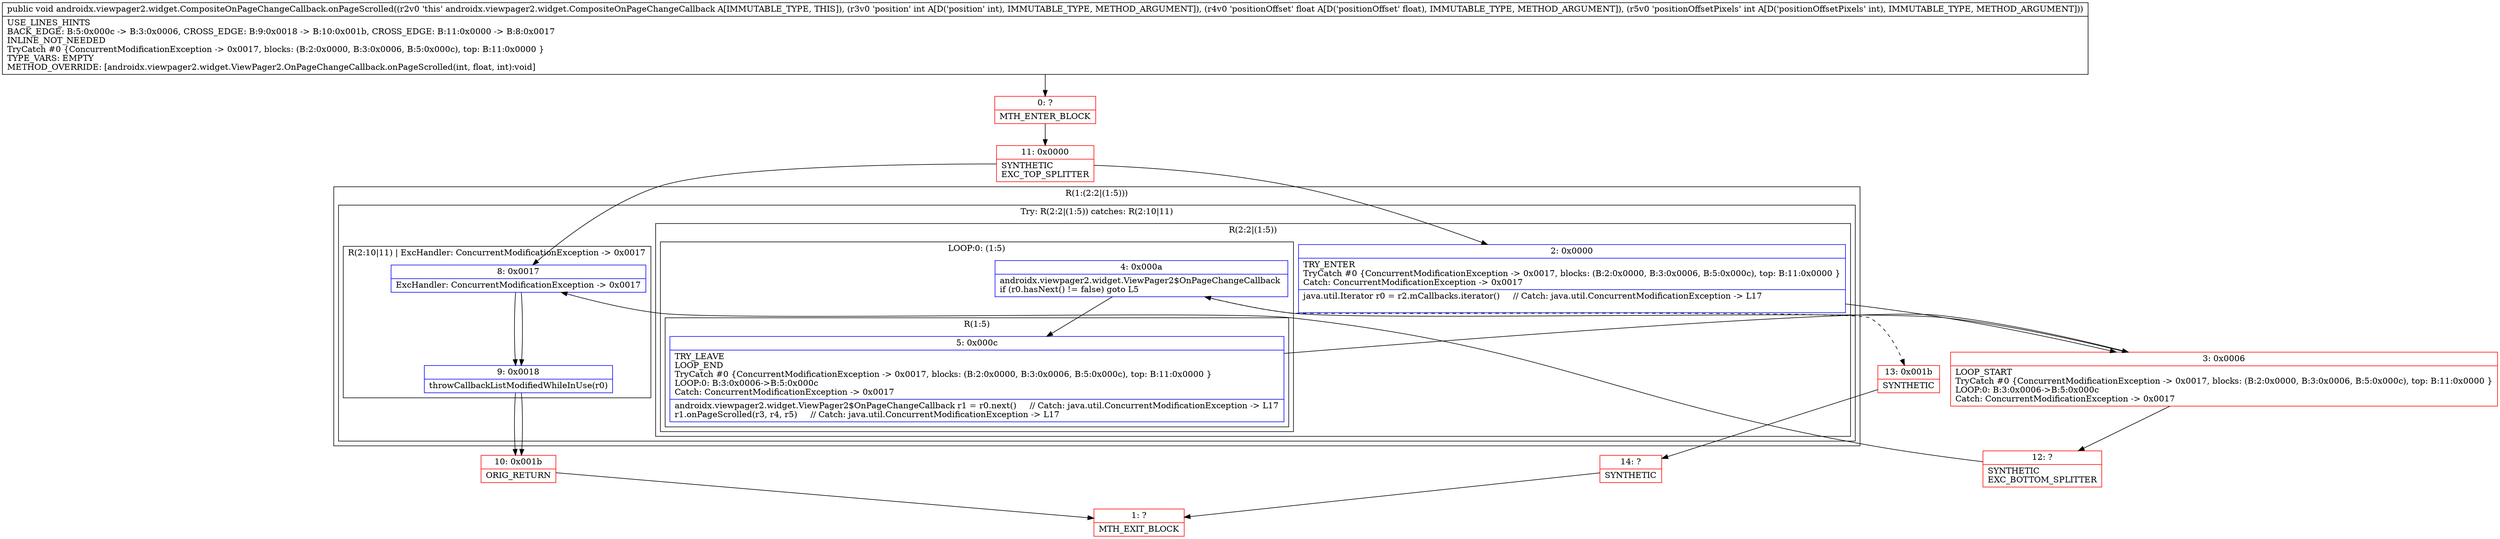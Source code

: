 digraph "CFG forandroidx.viewpager2.widget.CompositeOnPageChangeCallback.onPageScrolled(IFI)V" {
subgraph cluster_Region_1489075659 {
label = "R(1:(2:2|(1:5)))";
node [shape=record,color=blue];
subgraph cluster_TryCatchRegion_85857468 {
label = "Try: R(2:2|(1:5)) catches: R(2:10|11)";
node [shape=record,color=blue];
subgraph cluster_Region_1425757800 {
label = "R(2:2|(1:5))";
node [shape=record,color=blue];
Node_2 [shape=record,label="{2\:\ 0x0000|TRY_ENTER\lTryCatch #0 \{ConcurrentModificationException \-\> 0x0017, blocks: (B:2:0x0000, B:3:0x0006, B:5:0x000c), top: B:11:0x0000 \}\lCatch: ConcurrentModificationException \-\> 0x0017\l|java.util.Iterator r0 = r2.mCallbacks.iterator()     \/\/ Catch: java.util.ConcurrentModificationException \-\> L17\l\l}"];
subgraph cluster_LoopRegion_970465523 {
label = "LOOP:0: (1:5)";
node [shape=record,color=blue];
Node_4 [shape=record,label="{4\:\ 0x000a|androidx.viewpager2.widget.ViewPager2$OnPageChangeCallback \lif (r0.hasNext() != false) goto L5\l}"];
subgraph cluster_Region_1789144358 {
label = "R(1:5)";
node [shape=record,color=blue];
Node_5 [shape=record,label="{5\:\ 0x000c|TRY_LEAVE\lLOOP_END\lTryCatch #0 \{ConcurrentModificationException \-\> 0x0017, blocks: (B:2:0x0000, B:3:0x0006, B:5:0x000c), top: B:11:0x0000 \}\lLOOP:0: B:3:0x0006\-\>B:5:0x000c\lCatch: ConcurrentModificationException \-\> 0x0017\l|androidx.viewpager2.widget.ViewPager2$OnPageChangeCallback r1 = r0.next()     \/\/ Catch: java.util.ConcurrentModificationException \-\> L17\lr1.onPageScrolled(r3, r4, r5)     \/\/ Catch: java.util.ConcurrentModificationException \-\> L17\l}"];
}
}
}
subgraph cluster_Region_527068986 {
label = "R(2:10|11) | ExcHandler: ConcurrentModificationException \-\> 0x0017\l";
node [shape=record,color=blue];
Node_8 [shape=record,label="{8\:\ 0x0017|ExcHandler: ConcurrentModificationException \-\> 0x0017\l}"];
Node_9 [shape=record,label="{9\:\ 0x0018|throwCallbackListModifiedWhileInUse(r0)\l}"];
}
}
}
subgraph cluster_Region_527068986 {
label = "R(2:10|11) | ExcHandler: ConcurrentModificationException \-\> 0x0017\l";
node [shape=record,color=blue];
Node_8 [shape=record,label="{8\:\ 0x0017|ExcHandler: ConcurrentModificationException \-\> 0x0017\l}"];
Node_9 [shape=record,label="{9\:\ 0x0018|throwCallbackListModifiedWhileInUse(r0)\l}"];
}
Node_0 [shape=record,color=red,label="{0\:\ ?|MTH_ENTER_BLOCK\l}"];
Node_11 [shape=record,color=red,label="{11\:\ 0x0000|SYNTHETIC\lEXC_TOP_SPLITTER\l}"];
Node_3 [shape=record,color=red,label="{3\:\ 0x0006|LOOP_START\lTryCatch #0 \{ConcurrentModificationException \-\> 0x0017, blocks: (B:2:0x0000, B:3:0x0006, B:5:0x000c), top: B:11:0x0000 \}\lLOOP:0: B:3:0x0006\-\>B:5:0x000c\lCatch: ConcurrentModificationException \-\> 0x0017\l}"];
Node_13 [shape=record,color=red,label="{13\:\ 0x001b|SYNTHETIC\l}"];
Node_14 [shape=record,color=red,label="{14\:\ ?|SYNTHETIC\l}"];
Node_1 [shape=record,color=red,label="{1\:\ ?|MTH_EXIT_BLOCK\l}"];
Node_12 [shape=record,color=red,label="{12\:\ ?|SYNTHETIC\lEXC_BOTTOM_SPLITTER\l}"];
Node_10 [shape=record,color=red,label="{10\:\ 0x001b|ORIG_RETURN\l}"];
MethodNode[shape=record,label="{public void androidx.viewpager2.widget.CompositeOnPageChangeCallback.onPageScrolled((r2v0 'this' androidx.viewpager2.widget.CompositeOnPageChangeCallback A[IMMUTABLE_TYPE, THIS]), (r3v0 'position' int A[D('position' int), IMMUTABLE_TYPE, METHOD_ARGUMENT]), (r4v0 'positionOffset' float A[D('positionOffset' float), IMMUTABLE_TYPE, METHOD_ARGUMENT]), (r5v0 'positionOffsetPixels' int A[D('positionOffsetPixels' int), IMMUTABLE_TYPE, METHOD_ARGUMENT]))  | USE_LINES_HINTS\lBACK_EDGE: B:5:0x000c \-\> B:3:0x0006, CROSS_EDGE: B:9:0x0018 \-\> B:10:0x001b, CROSS_EDGE: B:11:0x0000 \-\> B:8:0x0017\lINLINE_NOT_NEEDED\lTryCatch #0 \{ConcurrentModificationException \-\> 0x0017, blocks: (B:2:0x0000, B:3:0x0006, B:5:0x000c), top: B:11:0x0000 \}\lTYPE_VARS: EMPTY\lMETHOD_OVERRIDE: [androidx.viewpager2.widget.ViewPager2.OnPageChangeCallback.onPageScrolled(int, float, int):void]\l}"];
MethodNode -> Node_0;Node_2 -> Node_3;
Node_4 -> Node_5;
Node_4 -> Node_13[style=dashed];
Node_5 -> Node_3;
Node_8 -> Node_9;
Node_9 -> Node_10;
Node_8 -> Node_9;
Node_9 -> Node_10;
Node_0 -> Node_11;
Node_11 -> Node_2;
Node_11 -> Node_8;
Node_3 -> Node_4;
Node_3 -> Node_12;
Node_13 -> Node_14;
Node_14 -> Node_1;
Node_12 -> Node_8;
Node_10 -> Node_1;
}

